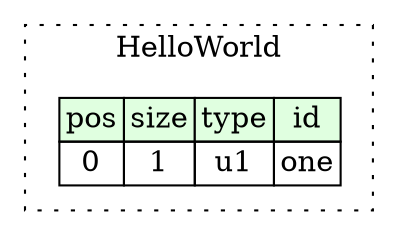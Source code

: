 digraph {
	rankdir=LR;
	node [shape=plaintext];
	subgraph cluster__hello_world {
		label="HelloWorld";
		graph[style=dotted];

		hello_world__seq [label=<<TABLE BORDER="0" CELLBORDER="1" CELLSPACING="0">
			<TR><TD BGCOLOR="#E0FFE0">pos</TD><TD BGCOLOR="#E0FFE0">size</TD><TD BGCOLOR="#E0FFE0">type</TD><TD BGCOLOR="#E0FFE0">id</TD></TR>
			<TR><TD PORT="one_pos">0</TD><TD PORT="one_size">1</TD><TD>u1</TD><TD PORT="one_type">one</TD></TR>
		</TABLE>>];
	}
}

